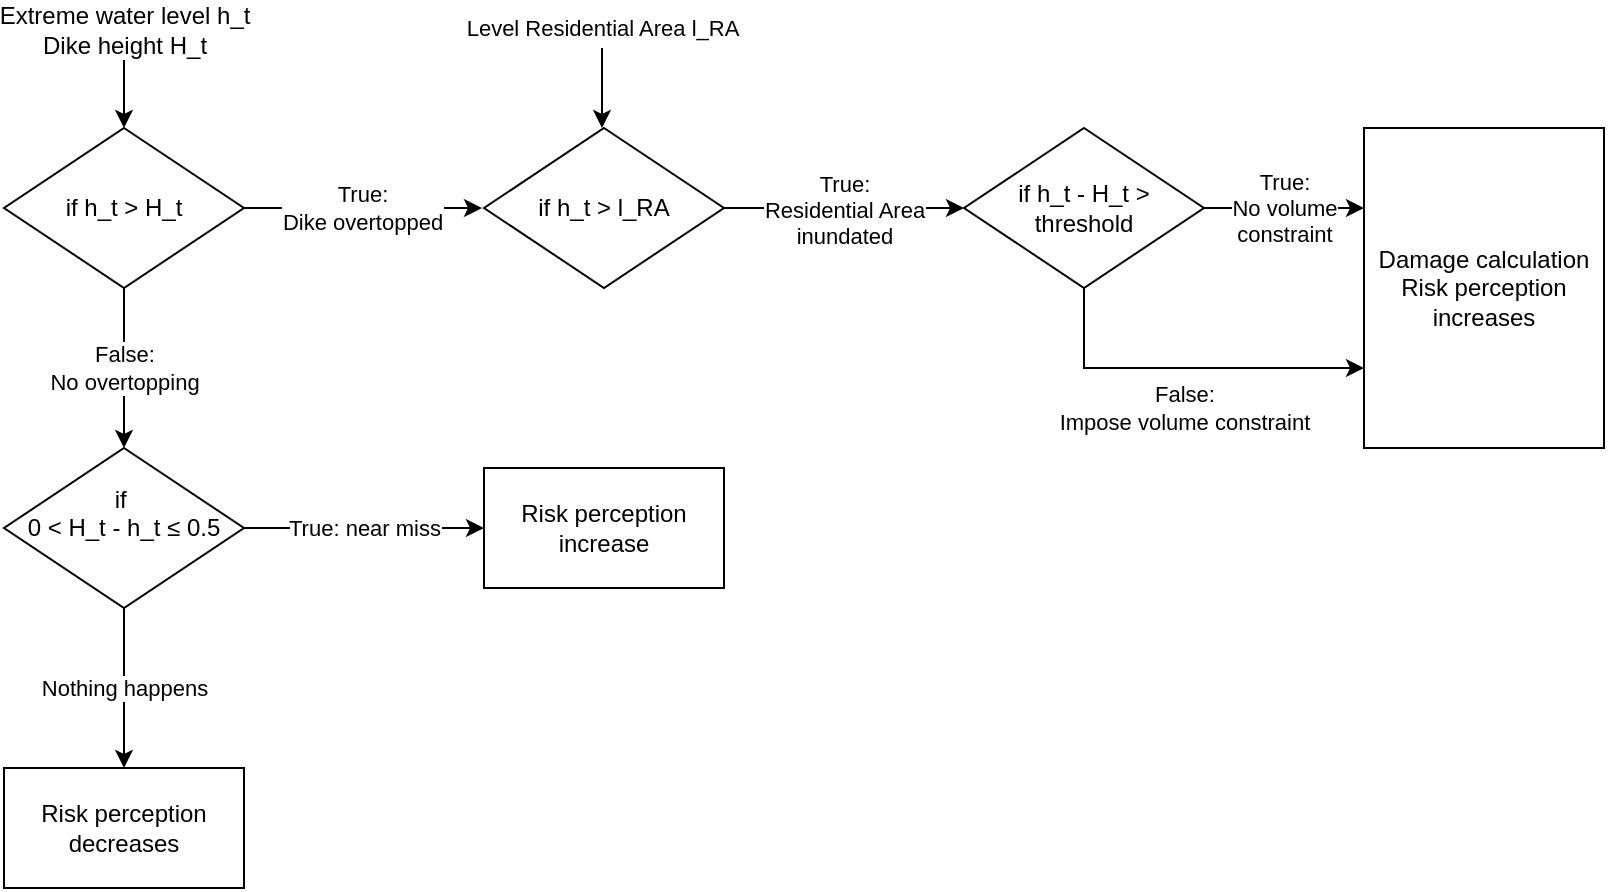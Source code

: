 <mxGraphModel dx="1381" dy="781" grid="1" gridSize="10" guides="1" tooltips="1" connect="1" arrows="1" fold="1" page="1" pageScale="1" pageWidth="827" pageHeight="1169" background="#ffffff"><root><mxCell id="0"/><mxCell id="1" parent="0"/><mxCell id="8" value="&lt;div&gt;True:&lt;/div&gt;Dike overtopped" style="edgeStyle=orthogonalEdgeStyle;rounded=0;html=1;exitX=1;exitY=0.5;entryX=0;entryY=0.5;jettySize=auto;orthogonalLoop=1;" parent="1" edge="1"><mxGeometry relative="1" as="geometry"><mxPoint x="129" y="160" as="sourcePoint"/><mxPoint x="249" y="160" as="targetPoint"/></mxGeometry></mxCell><mxCell id="12" value="&lt;div&gt;False:&lt;/div&gt;No overtopping" style="edgeStyle=orthogonalEdgeStyle;rounded=0;html=1;exitX=0.5;exitY=1;entryX=0.5;entryY=0;jettySize=auto;orthogonalLoop=1;" parent="1" source="2" target="11" edge="1"><mxGeometry relative="1" as="geometry"/></mxCell><mxCell id="2" value="if h_t &amp;gt; H_t" style="rhombus;whiteSpace=wrap;html=1;" parent="1" vertex="1"><mxGeometry x="10" y="120" width="120" height="80" as="geometry"/></mxCell><mxCell id="9" value="&lt;div&gt;True:&lt;/div&gt;Residential Area&lt;div&gt;inundated&lt;/div&gt;" style="edgeStyle=orthogonalEdgeStyle;rounded=0;html=1;exitX=1;exitY=0.5;jettySize=auto;orthogonalLoop=1;" parent="1" source="7" edge="1"><mxGeometry relative="1" as="geometry"><mxPoint x="490" y="160" as="targetPoint"/></mxGeometry></mxCell><mxCell id="7" value="if h_t &amp;gt; l_RA" style="rhombus;whiteSpace=wrap;html=1;" parent="1" vertex="1"><mxGeometry x="250" y="120" width="120" height="80" as="geometry"/></mxCell><mxCell id="10" value="Damage calculation&lt;div&gt;Risk perception&lt;/div&gt;&lt;div&gt;increases&lt;/div&gt;" style="rounded=0;whiteSpace=wrap;html=1;" parent="1" vertex="1"><mxGeometry x="690" y="120" width="120" height="160" as="geometry"/></mxCell><mxCell id="16" value="True: near miss" style="edgeStyle=orthogonalEdgeStyle;rounded=0;html=1;exitX=1;exitY=0.5;entryX=0;entryY=0.5;jettySize=auto;orthogonalLoop=1;" parent="1" source="11" target="15" edge="1"><mxGeometry relative="1" as="geometry"/></mxCell><mxCell id="18" value="Nothing happens" style="edgeStyle=orthogonalEdgeStyle;rounded=0;html=1;exitX=0.5;exitY=1;entryX=0.5;entryY=0;jettySize=auto;orthogonalLoop=1;" parent="1" source="11" target="17" edge="1"><mxGeometry relative="1" as="geometry"/></mxCell><mxCell id="11" value="if&amp;nbsp;&lt;div&gt;0 &amp;lt; H_t - h_t&amp;nbsp;≤ 0.5&lt;/div&gt;&lt;div&gt;&lt;br&gt;&lt;/div&gt;" style="rhombus;whiteSpace=wrap;html=1;" parent="1" vertex="1"><mxGeometry x="10" y="280" width="120" height="80" as="geometry"/></mxCell><mxCell id="15" value="&lt;div&gt;Risk perception&lt;/div&gt;&lt;div&gt;increase&lt;/div&gt;" style="rounded=0;whiteSpace=wrap;html=1;" parent="1" vertex="1"><mxGeometry x="250" y="290" width="120" height="60" as="geometry"/></mxCell><mxCell id="17" value="&lt;div&gt;Risk perception&lt;/div&gt;&lt;div&gt;decreases&lt;/div&gt;" style="rounded=0;whiteSpace=wrap;html=1;" parent="1" vertex="1"><mxGeometry x="10" y="440" width="120" height="60" as="geometry"/></mxCell><mxCell id="19" value="" style="endArrow=classic;html=1;entryX=0.5;entryY=0;" parent="1" target="2" edge="1"><mxGeometry width="50" height="50" relative="1" as="geometry"><mxPoint x="70" y="80" as="sourcePoint"/><mxPoint x="60" y="520" as="targetPoint"/></mxGeometry></mxCell><mxCell id="20" value="Extreme water level h_t&lt;div&gt;Dike height H_t&lt;/div&gt;" style="text;html=1;resizable=0;points=[];align=center;verticalAlign=middle;labelBackgroundColor=#ffffff;" parent="19" vertex="1" connectable="0"><mxGeometry x="-0.48" y="2" relative="1" as="geometry"><mxPoint x="-2" y="-20" as="offset"/></mxGeometry></mxCell><mxCell id="22" value="Level Residential Area l_RA" style="endArrow=classic;html=1;entryX=0.5;entryY=0;" parent="1" edge="1"><mxGeometry x="-1" y="-10" width="50" height="50" relative="1" as="geometry"><mxPoint x="309" y="80" as="sourcePoint"/><mxPoint x="309" y="120" as="targetPoint"/><mxPoint x="10" y="-10" as="offset"/></mxGeometry></mxCell><mxCell id="25" value="True:&lt;div&gt;No volume&lt;br&gt;constraint&lt;/div&gt;" style="edgeStyle=orthogonalEdgeStyle;rounded=0;html=1;exitX=1;exitY=0.5;entryX=0;entryY=0.25;jettySize=auto;orthogonalLoop=1;" edge="1" parent="1" source="23" target="10"><mxGeometry relative="1" as="geometry"/></mxCell><mxCell id="26" value="False:&lt;div&gt;Impose volume constraint&lt;/div&gt;" style="edgeStyle=orthogonalEdgeStyle;rounded=0;html=1;exitX=0.5;exitY=1;entryX=0;entryY=0.75;jettySize=auto;orthogonalLoop=1;" edge="1" parent="1" source="23" target="10"><mxGeometry y="-20" relative="1" as="geometry"><mxPoint as="offset"/></mxGeometry></mxCell><mxCell id="23" value="if h_t - H_t &amp;gt; threshold" style="rhombus;whiteSpace=wrap;html=1;" vertex="1" parent="1"><mxGeometry x="490" y="120" width="120" height="80" as="geometry"/></mxCell></root></mxGraphModel>